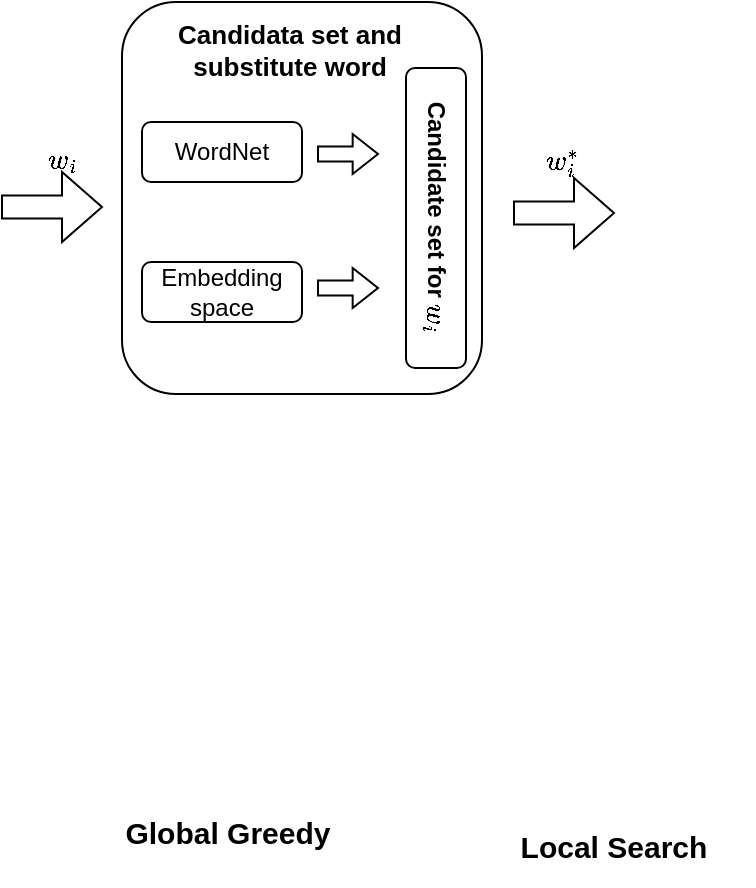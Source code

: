 <mxfile version="14.2.7" type="github">
  <diagram id="RtHO7GpxdCiPIvidPPBW" name="Page-1">
    <mxGraphModel dx="821" dy="561" grid="0" gridSize="10" guides="0" tooltips="1" connect="0" arrows="0" fold="1" page="1" pageScale="1" pageWidth="827" pageHeight="1169" math="1" shadow="0">
      <root>
        <mxCell id="0" />
        <mxCell id="1" parent="0" />
        <mxCell id="eq9NkoFH_JwomYph_lc1-9" value="" style="rounded=1;whiteSpace=wrap;html=1;labelBackgroundColor=none;glass=0;fillColor=none;" vertex="1" parent="1">
          <mxGeometry x="190" y="60" width="180" height="196" as="geometry" />
        </mxCell>
        <mxCell id="gSE59t6PXgKEy8AZ4u2M-23" value="WordNet" style="rounded=1;whiteSpace=wrap;html=1;" parent="1" vertex="1">
          <mxGeometry x="200" y="120" width="80" height="30" as="geometry" />
        </mxCell>
        <mxCell id="gSE59t6PXgKEy8AZ4u2M-24" value="Embedding space" style="rounded=1;whiteSpace=wrap;html=1;" parent="1" vertex="1">
          <mxGeometry x="200" y="190" width="80" height="30" as="geometry" />
        </mxCell>
        <mxCell id="gSE59t6PXgKEy8AZ4u2M-25" value="&lt;b&gt;Candidate set for \(w_i\)&lt;/b&gt;" style="rounded=1;whiteSpace=wrap;html=1;rotation=90;" parent="1" vertex="1">
          <mxGeometry x="272" y="153" width="150" height="30" as="geometry" />
        </mxCell>
        <mxCell id="eq9NkoFH_JwomYph_lc1-3" value="" style="shadow=0;dashed=0;align=center;verticalAlign=middle;shape=mxgraph.arrows2.arrow;dy=0.67;dx=20;notch=0;labelBackgroundColor=none;labelBorderColor=none;html=1;" vertex="1" parent="1">
          <mxGeometry x="130" y="145" width="50" height="35" as="geometry" />
        </mxCell>
        <mxCell id="eq9NkoFH_JwomYph_lc1-4" value="&lt;span&gt;\(w_i\)&lt;/span&gt;" style="text;html=1;strokeColor=none;fillColor=none;align=center;verticalAlign=middle;whiteSpace=wrap;rounded=0;labelBackgroundColor=none;" vertex="1" parent="1">
          <mxGeometry x="140" y="129" width="40" height="20" as="geometry" />
        </mxCell>
        <mxCell id="eq9NkoFH_JwomYph_lc1-5" value="&lt;span&gt;\(w^*_i\)&lt;/span&gt;" style="text;html=1;strokeColor=none;fillColor=none;align=center;verticalAlign=middle;whiteSpace=wrap;rounded=0;labelBackgroundColor=none;" vertex="1" parent="1">
          <mxGeometry x="390" y="130" width="40" height="20" as="geometry" />
        </mxCell>
        <mxCell id="eq9NkoFH_JwomYph_lc1-6" value="" style="shadow=0;dashed=0;align=center;verticalAlign=middle;shape=mxgraph.arrows2.arrow;dy=0.67;dx=20;notch=0;labelBackgroundColor=none;labelBorderColor=none;html=1;" vertex="1" parent="1">
          <mxGeometry x="386" y="148" width="50" height="35" as="geometry" />
        </mxCell>
        <mxCell id="eq9NkoFH_JwomYph_lc1-10" value="&lt;b&gt;&lt;font style=&quot;font-size: 13px&quot;&gt;Candidata set and substitute word&lt;/font&gt;&lt;/b&gt;" style="text;html=1;strokeColor=none;fillColor=none;align=center;verticalAlign=middle;whiteSpace=wrap;rounded=0;glass=0;labelBackgroundColor=none;" vertex="1" parent="1">
          <mxGeometry x="204" y="64" width="140" height="40" as="geometry" />
        </mxCell>
        <mxCell id="eq9NkoFH_JwomYph_lc1-12" value="" style="shadow=0;dashed=0;align=center;verticalAlign=middle;shape=mxgraph.arrows2.arrow;dy=0.62;dx=12.67;notch=0;labelBackgroundColor=none;labelBorderColor=none;html=1;" vertex="1" parent="1">
          <mxGeometry x="288" y="193" width="30" height="20" as="geometry" />
        </mxCell>
        <mxCell id="eq9NkoFH_JwomYph_lc1-13" value="" style="shadow=0;dashed=0;align=center;verticalAlign=middle;shape=mxgraph.arrows2.arrow;dy=0.62;dx=12.67;notch=0;labelBackgroundColor=none;labelBorderColor=none;html=1;" vertex="1" parent="1">
          <mxGeometry x="288" y="126" width="30" height="20" as="geometry" />
        </mxCell>
        <mxCell id="eq9NkoFH_JwomYph_lc1-14" value="&lt;b&gt;&lt;font style=&quot;font-size: 15px&quot;&gt;Global Greedy&lt;/font&gt;&lt;/b&gt;" style="text;html=1;strokeColor=none;fillColor=none;align=center;verticalAlign=middle;whiteSpace=wrap;rounded=0;glass=0;labelBackgroundColor=none;" vertex="1" parent="1">
          <mxGeometry x="173" y="455" width="140" height="40" as="geometry" />
        </mxCell>
        <mxCell id="eq9NkoFH_JwomYph_lc1-16" value="&lt;span style=&quot;font-size: 15px&quot;&gt;&lt;b&gt;Local Search&lt;/b&gt;&lt;/span&gt;" style="text;html=1;strokeColor=none;fillColor=none;align=center;verticalAlign=middle;whiteSpace=wrap;rounded=0;glass=0;labelBackgroundColor=none;" vertex="1" parent="1">
          <mxGeometry x="366" y="462" width="140" height="40" as="geometry" />
        </mxCell>
      </root>
    </mxGraphModel>
  </diagram>
</mxfile>
